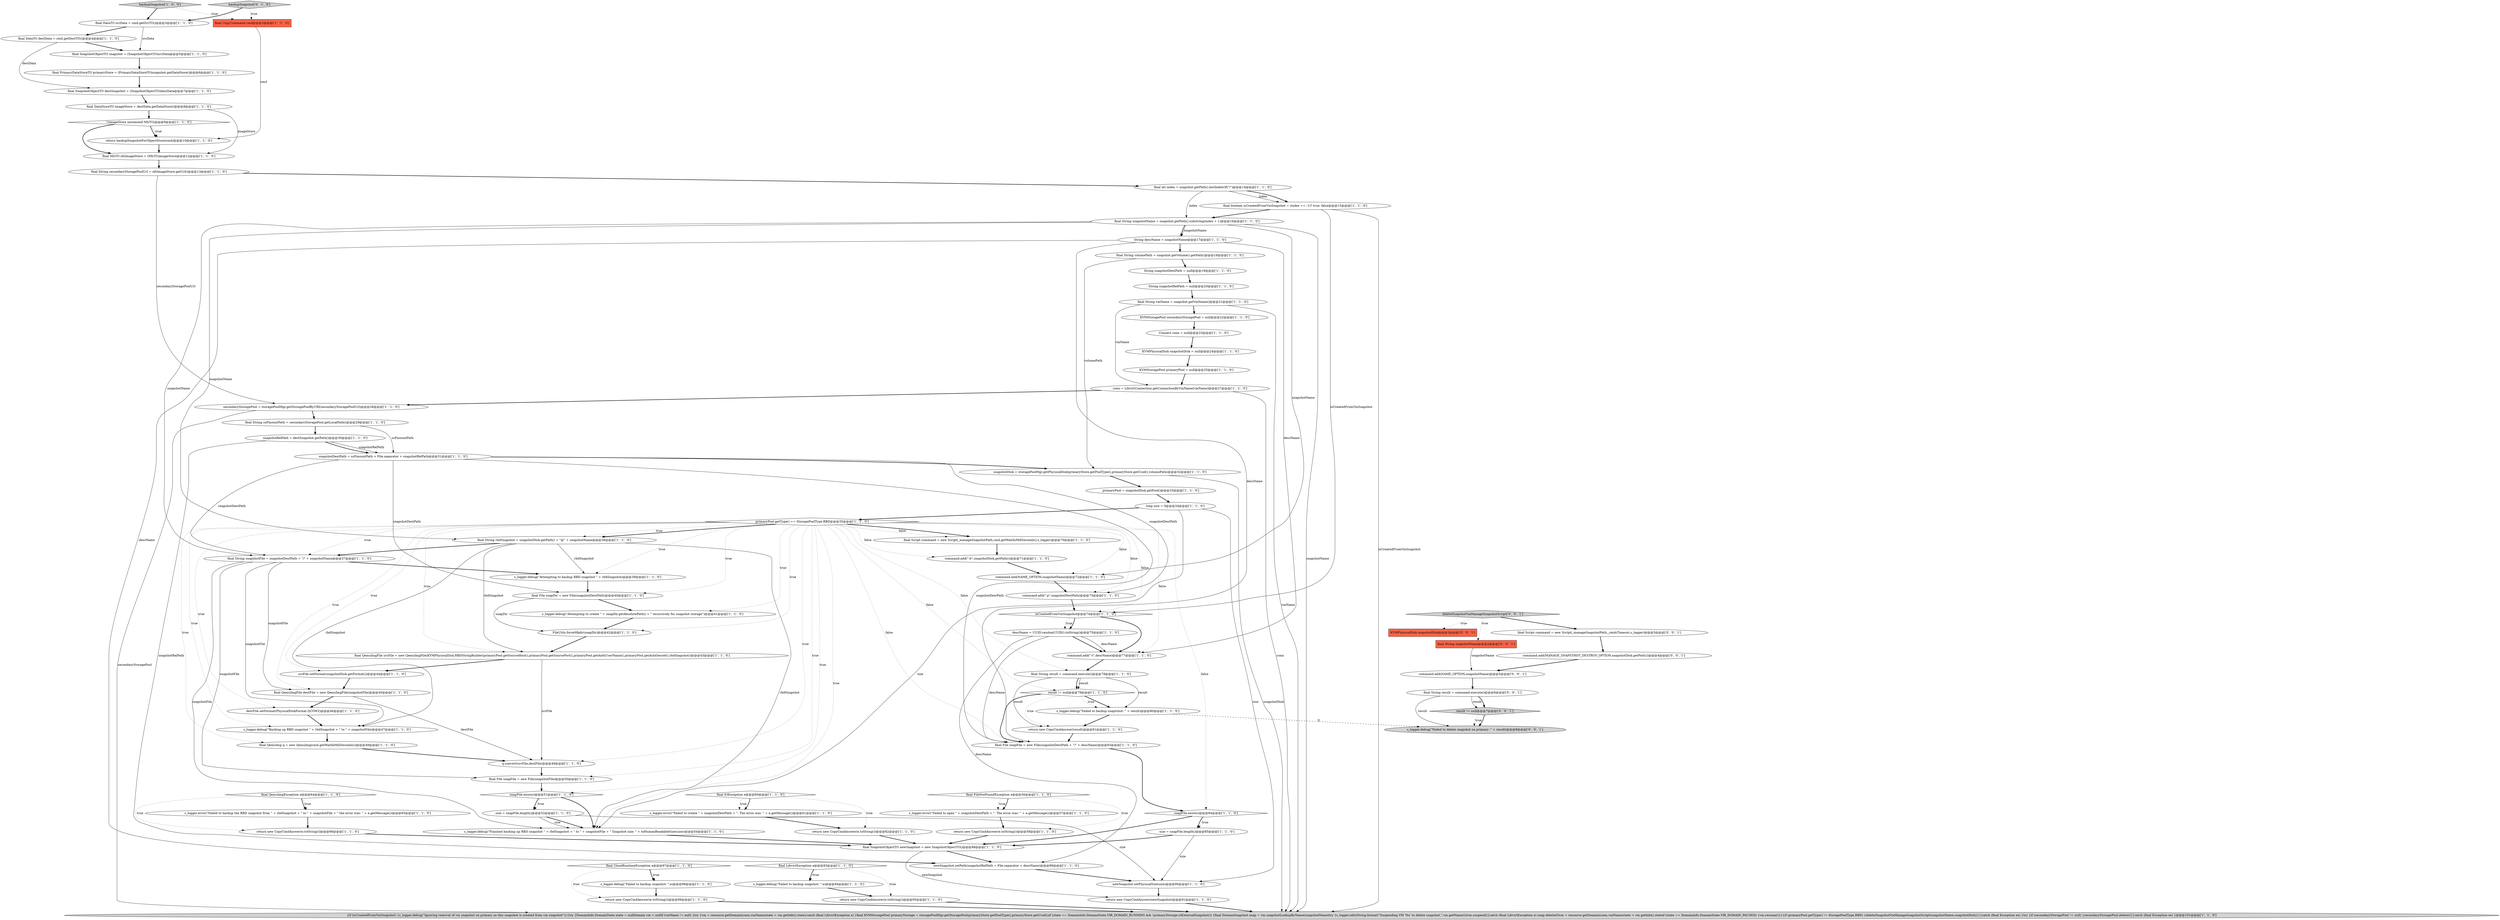 digraph {
53 [style = filled, label = "return backupSnapshotForObjectStore(cmd)@@@10@@@['1', '1', '0']", fillcolor = white, shape = ellipse image = "AAA0AAABBB1BBB"];
79 [style = filled, label = "secondaryStoragePool = storagePoolMgr.getStoragePoolByURI(secondaryStoragePoolUrl)@@@28@@@['1', '1', '0']", fillcolor = white, shape = ellipse image = "AAA0AAABBB1BBB"];
25 [style = filled, label = "command.add(\"-t\",descName)@@@77@@@['1', '1', '0']", fillcolor = white, shape = ellipse image = "AAA0AAABBB1BBB"];
52 [style = filled, label = "newSnapshot.setPath(snapshotRelPath + File.separator + descName)@@@89@@@['1', '1', '0']", fillcolor = white, shape = ellipse image = "AAA0AAABBB1BBB"];
69 [style = filled, label = "final QemuImg q = new QemuImg(cmd.getWaitInMillSeconds())@@@48@@@['1', '1', '0']", fillcolor = white, shape = ellipse image = "AAA0AAABBB1BBB"];
80 [style = filled, label = "{if (isCreatedFromVmSnapshot) {s_logger.debug(\"Ignoring removal of vm snapshot on primary as this snapshot is created from vm snapshot\")}{try {DomainInfo.DomainState state = nullDomain vm = nullif (vmName != null) {try {vm = resource.getDomain(conn,vmName)state = vm.getInfo().state}catch (final LibvirtException e) }final KVMStoragePool primaryStorage = storagePoolMgr.getStoragePool(primaryStore.getPoolType(),primaryStore.getUuid())if (state == DomainInfo.DomainState.VIR_DOMAIN_RUNNING && !primaryStorage.isExternalSnapshot()) {final DomainSnapshot snap = vm.snapshotLookupByName(snapshotName)try {s_logger.info(String.format(\"Suspending VM '%s' to delete snapshot,\",vm.getName()))vm.suspend()}catch (final LibvirtException e) snap.delete(0)vm = resource.getDomain(conn,vmName)state = vm.getInfo().stateif (state == DomainInfo.DomainState.VIR_DOMAIN_PAUSED) {vm.resume()}}{if (primaryPool.getType() != StoragePoolType.RBD) {deleteSnapshotViaManageSnapshotScript(snapshotName,snapshotDisk)}}}catch (final Exception ex) }try {if (secondaryStoragePool != null) {secondaryStoragePool.delete()}}catch (final Exception ex) }@@@101@@@['1', '1', '0']", fillcolor = lightgray, shape = ellipse image = "AAA0AAABBB1BBB"];
90 [style = filled, label = "final Script command = new Script(_manageSnapshotPath,_cmdsTimeout,s_logger)@@@3@@@['0', '0', '1']", fillcolor = white, shape = ellipse image = "AAA0AAABBB3BBB"];
46 [style = filled, label = "s_logger.debug(\"Attempting to backup RBD snapshot \" + rbdSnapshot)@@@39@@@['1', '1', '0']", fillcolor = white, shape = ellipse image = "AAA0AAABBB1BBB"];
33 [style = filled, label = "final String result = command.execute()@@@78@@@['1', '1', '0']", fillcolor = white, shape = ellipse image = "AAA0AAABBB1BBB"];
93 [style = filled, label = "command.add(NAME_OPTION,snapshotName)@@@5@@@['0', '0', '1']", fillcolor = white, shape = ellipse image = "AAA0AAABBB3BBB"];
39 [style = filled, label = "final FileNotFoundException e@@@56@@@['1', '1', '0']", fillcolor = white, shape = diamond image = "AAA0AAABBB1BBB"];
18 [style = filled, label = "return new CopyCmdAnswer(e.toString())@@@66@@@['1', '1', '0']", fillcolor = white, shape = ellipse image = "AAA0AAABBB1BBB"];
23 [style = filled, label = "final LibvirtException e@@@93@@@['1', '1', '0']", fillcolor = white, shape = diamond image = "AAA0AAABBB1BBB"];
5 [style = filled, label = "final DataStoreTO imageStore = destData.getDataStore()@@@8@@@['1', '1', '0']", fillcolor = white, shape = ellipse image = "AAA0AAABBB1BBB"];
0 [style = filled, label = "return new CopyCmdAnswer(result)@@@81@@@['1', '1', '0']", fillcolor = white, shape = ellipse image = "AAA0AAABBB1BBB"];
29 [style = filled, label = "final CloudRuntimeException e@@@97@@@['1', '1', '0']", fillcolor = white, shape = diamond image = "AAA0AAABBB1BBB"];
35 [style = filled, label = "s_logger.debug(\"Failed to backup snaptshot: \" + result)@@@80@@@['1', '1', '0']", fillcolor = white, shape = ellipse image = "AAA0AAABBB1BBB"];
26 [style = filled, label = "command.add(\"-p\",snapshotDestPath)@@@73@@@['1', '1', '0']", fillcolor = white, shape = ellipse image = "AAA0AAABBB1BBB"];
42 [style = filled, label = "final QemuImgFile srcFile = new QemuImgFile(KVMPhysicalDisk.RBDStringBuilder(primaryPool.getSourceHost(),primaryPool.getSourcePort(),primaryPool.getAuthUserName(),primaryPool.getAuthSecret(),rbdSnapshot))@@@43@@@['1', '1', '0']", fillcolor = white, shape = ellipse image = "AAA0AAABBB1BBB"];
17 [style = filled, label = "final QemuImgException e@@@64@@@['1', '1', '0']", fillcolor = white, shape = diamond image = "AAA0AAABBB1BBB"];
70 [style = filled, label = "KVMStoragePool primaryPool = null@@@25@@@['1', '1', '0']", fillcolor = white, shape = ellipse image = "AAA0AAABBB1BBB"];
75 [style = filled, label = "String snapshotRelPath = null@@@20@@@['1', '1', '0']", fillcolor = white, shape = ellipse image = "AAA0AAABBB1BBB"];
19 [style = filled, label = "final NfsTO nfsImageStore = (NfsTO)imageStore@@@12@@@['1', '1', '0']", fillcolor = white, shape = ellipse image = "AAA0AAABBB1BBB"];
86 [style = filled, label = "s_logger.debug(\"Failed to delete snapshot on primary: \" + result)@@@8@@@['0', '0', '1']", fillcolor = lightgray, shape = ellipse image = "AAA0AAABBB3BBB"];
14 [style = filled, label = "q.convert(srcFile,destFile)@@@49@@@['1', '1', '0']", fillcolor = white, shape = ellipse image = "AAA0AAABBB1BBB"];
27 [style = filled, label = "result != null@@@79@@@['1', '1', '0']", fillcolor = white, shape = diamond image = "AAA0AAABBB1BBB"];
76 [style = filled, label = "isCreatedFromVmSnapshot@@@74@@@['1', '1', '0']", fillcolor = white, shape = diamond image = "AAA0AAABBB1BBB"];
34 [style = filled, label = "return new CopyCmdAnswer(e.toString())@@@62@@@['1', '1', '0']", fillcolor = white, shape = ellipse image = "AAA0AAABBB1BBB"];
78 [style = filled, label = "final boolean isCreatedFromVmSnapshot = (index == -1)? true: false@@@15@@@['1', '1', '0']", fillcolor = white, shape = ellipse image = "AAA0AAABBB1BBB"];
83 [style = filled, label = "final String rbdSnapshot = snapshotDisk.getPath() + \"@\" + snapshotName@@@36@@@['1', '1', '0']", fillcolor = white, shape = ellipse image = "AAA0AAABBB1BBB"];
44 [style = filled, label = "s_logger.debug(\"Failed to backup snapshot: \",e)@@@98@@@['1', '1', '0']", fillcolor = white, shape = ellipse image = "AAA0AAABBB1BBB"];
77 [style = filled, label = "KVMPhysicalDisk snapshotDisk = null@@@24@@@['1', '1', '0']", fillcolor = white, shape = ellipse image = "AAA0AAABBB1BBB"];
24 [style = filled, label = "final DataTO destData = cmd.getDestTO()@@@4@@@['1', '1', '0']", fillcolor = white, shape = ellipse image = "AAA0AAABBB1BBB"];
67 [style = filled, label = "final int index = snapshot.getPath().lastIndexOf(\"/\")@@@14@@@['1', '1', '0']", fillcolor = white, shape = ellipse image = "AAA0AAABBB1BBB"];
68 [style = filled, label = "conn = LibvirtConnection.getConnectionByVmName(vmName)@@@27@@@['1', '1', '0']", fillcolor = white, shape = ellipse image = "AAA0AAABBB1BBB"];
22 [style = filled, label = "String descName = snapshotName@@@17@@@['1', '1', '0']", fillcolor = white, shape = ellipse image = "AAA0AAABBB1BBB"];
13 [style = filled, label = "s_logger.debug(\"Backing up RBD snapshot \" + rbdSnapshot + \" to \" + snapshotFile)@@@47@@@['1', '1', '0']", fillcolor = white, shape = ellipse image = "AAA0AAABBB1BBB"];
8 [style = filled, label = "snapshotRelPath = destSnapshot.getPath()@@@30@@@['1', '1', '0']", fillcolor = white, shape = ellipse image = "AAA0AAABBB1BBB"];
63 [style = filled, label = "s_logger.debug(\"Finished backing up RBD snapshot \" + rbdSnapshot + \" to \" + snapshotFile + \" Snapshot size: \" + toHumanReadableSize(size))@@@54@@@['1', '1', '0']", fillcolor = white, shape = ellipse image = "AAA0AAABBB1BBB"];
81 [style = filled, label = "String snapshotDestPath = null@@@19@@@['1', '1', '0']", fillcolor = white, shape = ellipse image = "AAA0AAABBB1BBB"];
49 [style = filled, label = "snapshotDisk = storagePoolMgr.getPhysicalDisk(primaryStore.getPoolType(),primaryStore.getUuid(),volumePath)@@@32@@@['1', '1', '0']", fillcolor = white, shape = ellipse image = "AAA0AAABBB1BBB"];
88 [style = filled, label = "KVMPhysicalDisk snapshotDisk@@@2@@@['0', '0', '1']", fillcolor = tomato, shape = box image = "AAA0AAABBB3BBB"];
59 [style = filled, label = "snapFile.exists()@@@51@@@['1', '1', '0']", fillcolor = white, shape = diamond image = "AAA0AAABBB1BBB"];
45 [style = filled, label = "final IOException e@@@60@@@['1', '1', '0']", fillcolor = white, shape = diamond image = "AAA0AAABBB1BBB"];
72 [style = filled, label = "backupSnapshot['1', '0', '0']", fillcolor = lightgray, shape = diamond image = "AAA0AAABBB1BBB"];
66 [style = filled, label = "srcFile.setFormat(snapshotDisk.getFormat())@@@44@@@['1', '1', '0']", fillcolor = white, shape = ellipse image = "AAA0AAABBB1BBB"];
58 [style = filled, label = "command.add(\"-b\",snapshotDisk.getPath())@@@71@@@['1', '1', '0']", fillcolor = white, shape = ellipse image = "AAA0AAABBB1BBB"];
61 [style = filled, label = "final String snapshotFile = snapshotDestPath + \"/\" + snapshotName@@@37@@@['1', '1', '0']", fillcolor = white, shape = ellipse image = "AAA0AAABBB1BBB"];
3 [style = filled, label = "return new CopyCmdAnswer(e.toString())@@@99@@@['1', '1', '0']", fillcolor = white, shape = ellipse image = "AAA0AAABBB1BBB"];
4 [style = filled, label = "final QemuImgFile destFile = new QemuImgFile(snapshotFile)@@@45@@@['1', '1', '0']", fillcolor = white, shape = ellipse image = "AAA0AAABBB1BBB"];
65 [style = filled, label = "final File snapDir = new File(snapshotDestPath)@@@40@@@['1', '1', '0']", fillcolor = white, shape = ellipse image = "AAA0AAABBB1BBB"];
12 [style = filled, label = "final SnapshotObjectTO snapshot = (SnapshotObjectTO)srcData@@@5@@@['1', '1', '0']", fillcolor = white, shape = ellipse image = "AAA0AAABBB1BBB"];
47 [style = filled, label = "s_logger.debug(\"Failed to backup snapshot: \",e)@@@94@@@['1', '1', '0']", fillcolor = white, shape = ellipse image = "AAA0AAABBB1BBB"];
6 [style = filled, label = "primaryPool.getType() == StoragePoolType.RBD@@@35@@@['1', '1', '0']", fillcolor = white, shape = diamond image = "AAA0AAABBB1BBB"];
57 [style = filled, label = "final Script command = new Script(_manageSnapshotPath,cmd.getWaitInMillSeconds(),s_logger)@@@70@@@['1', '1', '0']", fillcolor = white, shape = ellipse image = "AAA0AAABBB1BBB"];
60 [style = filled, label = "final String secondaryStoragePoolUrl = nfsImageStore.getUrl()@@@13@@@['1', '1', '0']", fillcolor = white, shape = ellipse image = "AAA0AAABBB1BBB"];
91 [style = filled, label = "deleteSnapshotViaManageSnapshotScript['0', '0', '1']", fillcolor = lightgray, shape = diamond image = "AAA0AAABBB3BBB"];
62 [style = filled, label = "long size = 0@@@34@@@['1', '1', '0']", fillcolor = white, shape = ellipse image = "AAA0AAABBB1BBB"];
41 [style = filled, label = "s_logger.error(\"Failed to create \" + snapshotDestPath + \". The error was: \" + e.getMessage())@@@61@@@['1', '1', '0']", fillcolor = white, shape = ellipse image = "AAA0AAABBB1BBB"];
11 [style = filled, label = "snapshotDestPath = ssPmountPath + File.separator + snapshotRelPath@@@31@@@['1', '1', '0']", fillcolor = white, shape = ellipse image = "AAA0AAABBB1BBB"];
74 [style = filled, label = "KVMStoragePool secondaryStoragePool = null@@@22@@@['1', '1', '0']", fillcolor = white, shape = ellipse image = "AAA0AAABBB1BBB"];
36 [style = filled, label = "size = snapFile.length()@@@52@@@['1', '1', '0']", fillcolor = white, shape = ellipse image = "AAA0AAABBB1BBB"];
56 [style = filled, label = "final String volumePath = snapshot.getVolume().getPath()@@@18@@@['1', '1', '0']", fillcolor = white, shape = ellipse image = "AAA0AAABBB1BBB"];
7 [style = filled, label = "snapFile.exists()@@@84@@@['1', '1', '0']", fillcolor = white, shape = diamond image = "AAA0AAABBB1BBB"];
92 [style = filled, label = "final String result = command.execute()@@@6@@@['0', '0', '1']", fillcolor = white, shape = ellipse image = "AAA0AAABBB3BBB"];
51 [style = filled, label = "s_logger.debug(\"Attempting to create \" + snapDir.getAbsolutePath() + \" recursively for snapshot storage\")@@@41@@@['1', '1', '0']", fillcolor = white, shape = ellipse image = "AAA0AAABBB1BBB"];
50 [style = filled, label = "final PrimaryDataStoreTO primaryStore = (PrimaryDataStoreTO)snapshot.getDataStore()@@@6@@@['1', '1', '0']", fillcolor = white, shape = ellipse image = "AAA0AAABBB1BBB"];
16 [style = filled, label = "final String snapshotName = snapshot.getPath().substring(index + 1)@@@16@@@['1', '1', '0']", fillcolor = white, shape = ellipse image = "AAA0AAABBB1BBB"];
28 [style = filled, label = "s_logger.error(\"Failed to backup the RBD snapshot from \" + rbdSnapshot + \" to \" + snapshotFile + \" the error was: \" + e.getMessage())@@@65@@@['1', '1', '0']", fillcolor = white, shape = ellipse image = "AAA0AAABBB1BBB"];
20 [style = filled, label = "s_logger.error(\"Failed to open \" + snapshotDestPath + \". The error was: \" + e.getMessage())@@@57@@@['1', '1', '0']", fillcolor = white, shape = ellipse image = "AAA0AAABBB1BBB"];
37 [style = filled, label = "return new CopyCmdAnswer(e.toString())@@@95@@@['1', '1', '0']", fillcolor = white, shape = ellipse image = "AAA0AAABBB1BBB"];
31 [style = filled, label = "destFile.setFormat(PhysicalDiskFormat.QCOW2)@@@46@@@['1', '1', '0']", fillcolor = white, shape = ellipse image = "AAA0AAABBB1BBB"];
30 [style = filled, label = "final String ssPmountPath = secondaryStoragePool.getLocalPath()@@@29@@@['1', '1', '0']", fillcolor = white, shape = ellipse image = "AAA0AAABBB1BBB"];
87 [style = filled, label = "final String snapshotName@@@2@@@['0', '0', '1']", fillcolor = tomato, shape = box image = "AAA0AAABBB3BBB"];
43 [style = filled, label = "final File snapFile = new File(snapshotDestPath + \"/\" + descName)@@@83@@@['1', '1', '0']", fillcolor = white, shape = ellipse image = "AAA0AAABBB1BBB"];
1 [style = filled, label = "!(imageStore instanceof NfsTO)@@@9@@@['1', '1', '0']", fillcolor = white, shape = diamond image = "AAA0AAABBB1BBB"];
73 [style = filled, label = "final CopyCommand cmd@@@2@@@['1', '1', '0']", fillcolor = tomato, shape = box image = "AAA0AAABBB1BBB"];
71 [style = filled, label = "FileUtils.forceMkdir(snapDir)@@@42@@@['1', '1', '0']", fillcolor = white, shape = ellipse image = "AAA0AAABBB1BBB"];
38 [style = filled, label = "return new CopyCmdAnswer(e.toString())@@@58@@@['1', '1', '0']", fillcolor = white, shape = ellipse image = "AAA0AAABBB1BBB"];
55 [style = filled, label = "command.add(NAME_OPTION,snapshotName)@@@72@@@['1', '1', '0']", fillcolor = white, shape = ellipse image = "AAA0AAABBB1BBB"];
85 [style = filled, label = "result != null@@@7@@@['0', '0', '1']", fillcolor = lightgray, shape = diamond image = "AAA0AAABBB3BBB"];
54 [style = filled, label = "final SnapshotObjectTO newSnapshot = new SnapshotObjectTO()@@@88@@@['1', '1', '0']", fillcolor = white, shape = ellipse image = "AAA0AAABBB1BBB"];
82 [style = filled, label = "final DataTO srcData = cmd.getSrcTO()@@@3@@@['1', '1', '0']", fillcolor = white, shape = ellipse image = "AAA0AAABBB1BBB"];
84 [style = filled, label = "backupSnapshot['0', '1', '0']", fillcolor = lightgray, shape = diamond image = "AAA0AAABBB2BBB"];
15 [style = filled, label = "final File snapFile = new File(snapshotFile)@@@50@@@['1', '1', '0']", fillcolor = white, shape = ellipse image = "AAA0AAABBB1BBB"];
2 [style = filled, label = "return new CopyCmdAnswer(newSnapshot)@@@91@@@['1', '1', '0']", fillcolor = white, shape = ellipse image = "AAA0AAABBB1BBB"];
9 [style = filled, label = "final SnapshotObjectTO destSnapshot = (SnapshotObjectTO)destData@@@7@@@['1', '1', '0']", fillcolor = white, shape = ellipse image = "AAA0AAABBB1BBB"];
64 [style = filled, label = "primaryPool = snapshotDisk.getPool()@@@33@@@['1', '1', '0']", fillcolor = white, shape = ellipse image = "AAA0AAABBB1BBB"];
32 [style = filled, label = "final String vmName = snapshot.getVmName()@@@21@@@['1', '1', '0']", fillcolor = white, shape = ellipse image = "AAA0AAABBB1BBB"];
89 [style = filled, label = "command.add(MANAGE_SNAPSTHOT_DESTROY_OPTION,snapshotDisk.getPath())@@@4@@@['0', '0', '1']", fillcolor = white, shape = ellipse image = "AAA0AAABBB3BBB"];
21 [style = filled, label = "descName = UUID.randomUUID().toString()@@@75@@@['1', '1', '0']", fillcolor = white, shape = ellipse image = "AAA0AAABBB1BBB"];
10 [style = filled, label = "newSnapshot.setPhysicalSize(size)@@@90@@@['1', '1', '0']", fillcolor = white, shape = ellipse image = "AAA0AAABBB1BBB"];
48 [style = filled, label = "Connect conn = null@@@23@@@['1', '1', '0']", fillcolor = white, shape = ellipse image = "AAA0AAABBB1BBB"];
40 [style = filled, label = "size = snapFile.length()@@@85@@@['1', '1', '0']", fillcolor = white, shape = ellipse image = "AAA0AAABBB1BBB"];
30->11 [style = solid, label="ssPmountPath"];
67->78 [style = solid, label="index"];
58->55 [style = bold, label=""];
32->80 [style = solid, label="vmName"];
83->42 [style = solid, label="rbdSnapshot"];
23->37 [style = dotted, label="true"];
85->86 [style = dotted, label="true"];
1->53 [style = bold, label=""];
50->9 [style = bold, label=""];
44->3 [style = bold, label=""];
39->38 [style = dotted, label="true"];
68->79 [style = bold, label=""];
5->1 [style = bold, label=""];
17->28 [style = dotted, label="true"];
45->41 [style = bold, label=""];
78->16 [style = bold, label=""];
6->46 [style = dotted, label="true"];
92->86 [style = solid, label="result"];
6->57 [style = bold, label=""];
32->74 [style = bold, label=""];
83->46 [style = solid, label="rbdSnapshot"];
36->63 [style = solid, label="size"];
35->86 [style = dashed, label="0"];
6->25 [style = dotted, label="false"];
11->49 [style = bold, label=""];
84->82 [style = bold, label=""];
21->25 [style = bold, label=""];
35->0 [style = bold, label=""];
65->71 [style = solid, label="snapDir"];
6->4 [style = dotted, label="true"];
6->31 [style = dotted, label="true"];
48->77 [style = bold, label=""];
7->40 [style = bold, label=""];
73->53 [style = solid, label="cmd"];
28->18 [style = bold, label=""];
11->65 [style = solid, label="snapshotDestPath"];
27->0 [style = dotted, label="true"];
23->47 [style = bold, label=""];
41->34 [style = bold, label=""];
8->11 [style = solid, label="snapshotRelPath"];
43->7 [style = bold, label=""];
47->37 [style = bold, label=""];
16->83 [style = solid, label="snapshotName"];
81->75 [style = bold, label=""];
76->21 [style = dotted, label="true"];
61->63 [style = solid, label="snapshotFile"];
65->51 [style = bold, label=""];
53->19 [style = bold, label=""];
17->18 [style = dotted, label="true"];
33->27 [style = bold, label=""];
59->36 [style = dotted, label="true"];
91->88 [style = dotted, label="true"];
7->54 [style = bold, label=""];
79->80 [style = solid, label="secondaryStoragePool"];
62->63 [style = solid, label="size"];
3->80 [style = bold, label=""];
64->62 [style = bold, label=""];
34->54 [style = bold, label=""];
68->80 [style = solid, label="conn"];
11->43 [style = solid, label="snapshotDestPath"];
25->33 [style = bold, label=""];
22->43 [style = solid, label="descName"];
6->7 [style = dotted, label="false"];
55->26 [style = bold, label=""];
40->10 [style = solid, label="size"];
60->67 [style = bold, label=""];
49->64 [style = bold, label=""];
16->55 [style = solid, label="snapshotName"];
16->22 [style = solid, label="snapshotName"];
11->26 [style = solid, label="snapshotDestPath"];
59->36 [style = bold, label=""];
24->9 [style = solid, label="destData"];
22->56 [style = bold, label=""];
63->54 [style = bold, label=""];
33->35 [style = solid, label="result"];
6->27 [style = dotted, label="false"];
71->42 [style = bold, label=""];
4->31 [style = bold, label=""];
61->13 [style = solid, label="snapshotFile"];
37->80 [style = bold, label=""];
33->0 [style = solid, label="result"];
82->12 [style = solid, label="srcData"];
15->59 [style = bold, label=""];
6->57 [style = dotted, label="false"];
12->50 [style = bold, label=""];
26->76 [style = bold, label=""];
87->93 [style = solid, label="snapshotName"];
6->83 [style = dotted, label="true"];
60->79 [style = solid, label="secondaryStoragePoolUrl"];
22->25 [style = solid, label="descName"];
21->43 [style = solid, label="descName"];
62->6 [style = bold, label=""];
45->41 [style = dotted, label="true"];
6->58 [style = dotted, label="false"];
29->44 [style = dotted, label="true"];
46->65 [style = bold, label=""];
93->92 [style = bold, label=""];
6->14 [style = dotted, label="true"];
78->80 [style = solid, label="isCreatedFromVmSnapshot"];
16->22 [style = bold, label=""];
76->21 [style = bold, label=""];
42->14 [style = solid, label="srcFile"];
54->52 [style = bold, label=""];
83->13 [style = solid, label="rbdSnapshot"];
21->52 [style = solid, label="descName"];
6->13 [style = dotted, label="true"];
33->27 [style = solid, label="result"];
0->43 [style = bold, label=""];
83->63 [style = solid, label="rbdSnapshot"];
6->71 [style = dotted, label="true"];
32->68 [style = solid, label="vmName"];
66->4 [style = bold, label=""];
49->80 [style = solid, label="snapshotDisk"];
84->73 [style = dotted, label="true"];
6->69 [style = dotted, label="true"];
75->32 [style = bold, label=""];
11->61 [style = solid, label="snapshotDestPath"];
18->54 [style = bold, label=""];
6->61 [style = dotted, label="true"];
6->76 [style = dotted, label="false"];
24->12 [style = bold, label=""];
8->52 [style = solid, label="snapshotRelPath"];
77->70 [style = bold, label=""];
67->78 [style = bold, label=""];
31->13 [style = bold, label=""];
4->14 [style = solid, label="destFile"];
14->15 [style = bold, label=""];
9->5 [style = bold, label=""];
79->30 [style = bold, label=""];
1->53 [style = dotted, label="true"];
92->85 [style = solid, label="result"];
57->58 [style = bold, label=""];
61->15 [style = solid, label="snapshotFile"];
72->82 [style = bold, label=""];
62->10 [style = solid, label="size"];
40->54 [style = bold, label=""];
16->61 [style = solid, label="snapshotName"];
74->48 [style = bold, label=""];
10->2 [style = bold, label=""];
6->63 [style = dotted, label="true"];
39->20 [style = dotted, label="true"];
67->16 [style = solid, label="index"];
70->68 [style = bold, label=""];
72->73 [style = dotted, label="true"];
42->66 [style = bold, label=""];
39->20 [style = bold, label=""];
6->15 [style = dotted, label="true"];
56->81 [style = bold, label=""];
19->60 [style = bold, label=""];
92->85 [style = bold, label=""];
21->25 [style = solid, label="descName"];
5->19 [style = solid, label="imageStore"];
89->93 [style = bold, label=""];
45->34 [style = dotted, label="true"];
54->2 [style = solid, label="newSnapshot"];
6->51 [style = dotted, label="true"];
91->87 [style = dotted, label="true"];
38->54 [style = bold, label=""];
59->63 [style = bold, label=""];
6->83 [style = bold, label=""];
27->35 [style = bold, label=""];
27->35 [style = dotted, label="true"];
36->10 [style = solid, label="size"];
83->61 [style = bold, label=""];
61->4 [style = solid, label="snapshotFile"];
22->52 [style = solid, label="descName"];
8->11 [style = bold, label=""];
13->69 [style = bold, label=""];
6->33 [style = dotted, label="false"];
6->66 [style = dotted, label="true"];
6->43 [style = dotted, label="false"];
6->26 [style = dotted, label="false"];
36->63 [style = bold, label=""];
61->46 [style = bold, label=""];
6->55 [style = dotted, label="false"];
16->80 [style = solid, label="snapshotName"];
17->28 [style = bold, label=""];
69->14 [style = bold, label=""];
20->38 [style = bold, label=""];
1->19 [style = bold, label=""];
27->43 [style = bold, label=""];
6->59 [style = dotted, label="true"];
7->40 [style = dotted, label="true"];
30->8 [style = bold, label=""];
56->49 [style = solid, label="volumePath"];
29->44 [style = bold, label=""];
6->42 [style = dotted, label="true"];
51->71 [style = bold, label=""];
2->80 [style = bold, label=""];
76->25 [style = bold, label=""];
78->76 [style = solid, label="isCreatedFromVmSnapshot"];
82->24 [style = bold, label=""];
52->10 [style = bold, label=""];
91->90 [style = bold, label=""];
29->3 [style = dotted, label="true"];
90->89 [style = bold, label=""];
6->65 [style = dotted, label="true"];
23->47 [style = dotted, label="true"];
85->86 [style = bold, label=""];
}
